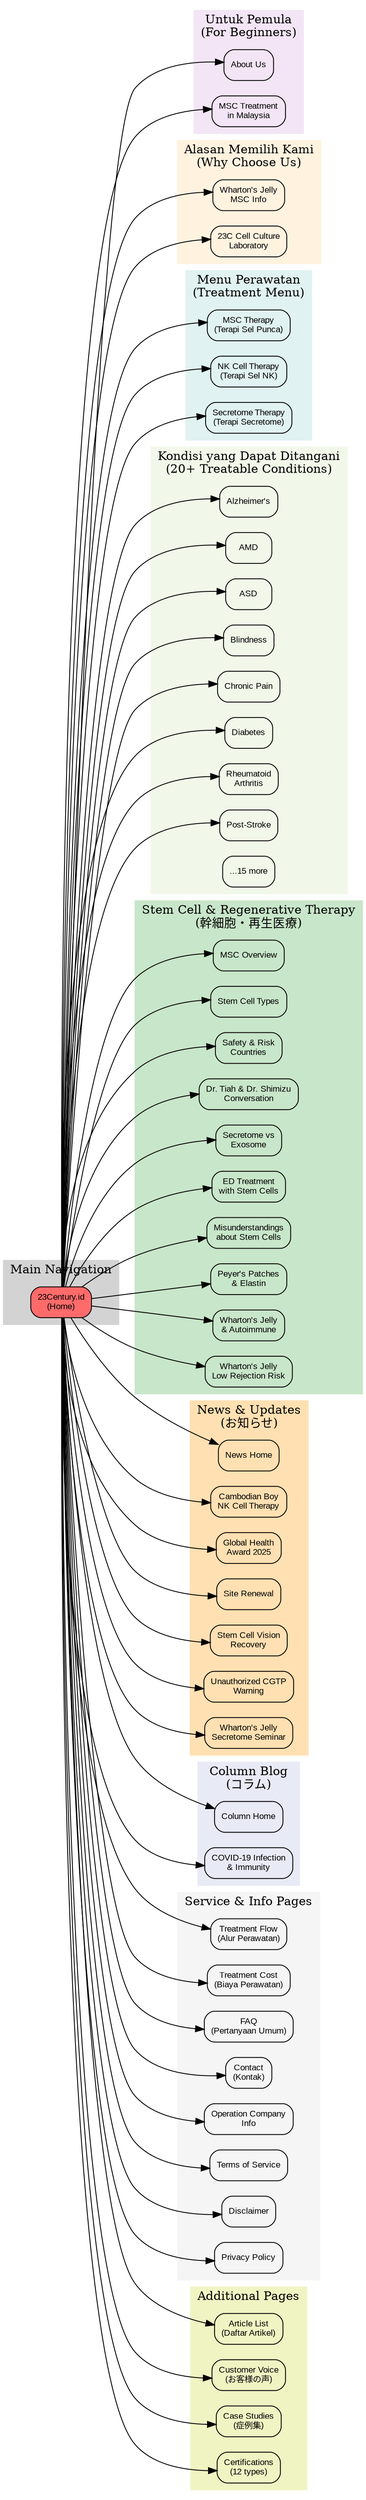 // 23Century.id Website Sitemap - Detailed Hierarchical View
// Graphviz dot language format

digraph SitemapDetailed {
  rankdir=LR;
  node [shape=box, style=rounded, fontname="Arial", fontsize=10];
  edge [fontname="Arial", fontsize=8];
  
  subgraph cluster_main {
    label="Main Navigation";
    color=lightgrey;
    style=filled;
    
    root [label="23Century.id\n(Home)", fillcolor="#FF6B6B", style="rounded,filled"];
  }

  subgraph cluster_beginners {
    label="Untuk Pemula\n(For Beginners)";
    color="#F3E5F5";
    style=filled;
    
    about [label="About Us", fillcolor="#FCE4EC"];
    malaysia [label="MSC Treatment\nin Malaysia", fillcolor="#FCE4EC"];
  }

  subgraph cluster_why_us {
    label="Alasan Memilih Kami\n(Why Choose Us)";
    color="#FFF3E0";
    style=filled;
    
    wj_info [label="Wharton's Jelly\nMSC Info", fillcolor="#FFECB3"];
    lab_info [label="23C Cell Culture\nLaboratory", fillcolor="#FFECB3"];
  }

  subgraph cluster_treatments {
    label="Menu Perawatan\n(Treatment Menu)";
    color="#E0F2F1";
    style=filled;
    
    msc_therapy [label="MSC Therapy\n(Terapi Sel Punca)", fillcolor="#B2DFDB"];
    nk_therapy [label="NK Cell Therapy\n(Terapi Sel NK)", fillcolor="#B2DFDB"];
    secretome_therapy [label="Secretome Therapy\n(Terapi Secretome)", fillcolor="#B2DFDB"];
  }

  subgraph cluster_conditions {
    label="Kondisi yang Dapat Ditangani\n(20+ Treatable Conditions)";
    color="#F1F8E9";
    style=filled;
    
    alz [label="Alzheimer's", fillcolor="#DCEDC8"];
    amd [label="AMD", fillcolor="#DCEDC8"];
    asd [label="ASD", fillcolor="#DCEDC8"];
    blind [label="Blindness", fillcolor="#DCEDC8"];
    pain [label="Chronic Pain", fillcolor="#DCEDC8"];
    diabetes [label="Diabetes", fillcolor="#DCEDC8"];
    ra [label="Rheumatoid\nArthritis", fillcolor="#DCEDC8"];
    stroke [label="Post-Stroke", fillcolor="#DCEDC8"];
    more [label="...15 more", fillcolor="#DCEDC8"];
  }

  subgraph cluster_msc_articles {
    label="Stem Cell & Regenerative Therapy\n(幹細胞・再生医療)";
    color="#C8E6C9";
    style=filled;
    
    msc_overview [label="MSC Overview", fillcolor="#C8E6C9"];
    stem_types [label="Stem Cell Types", fillcolor="#C8E6C9"];
    risk_countries [label="Safety & Risk\nCountries", fillcolor="#C8E6C9"];
    conversation [label="Dr. Tiah & Dr. Shimizu\nConversation", fillcolor="#C8E6C9"];
    secretome_exo [label="Secretome vs\nExosome", fillcolor="#C8E6C9"];
    ed_treatment [label="ED Treatment\nwith Stem Cells", fillcolor="#C8E6C9"];
    misunderstand [label="Misunderstandings\nabout Stem Cells", fillcolor="#C8E6C9"];
    peyers [label="Peyer's Patches\n& Elastin", fillcolor="#C8E6C9"];
    wharton_auto [label="Wharton's Jelly\n& Autoimmune", fillcolor="#C8E6C9"];
    wharton_rejection [label="Wharton's Jelly\nLow Rejection Risk", fillcolor="#C8E6C9"];
  }

  subgraph cluster_news {
    label="News & Updates\n(お知らせ)";
    color="#FFE0B2";
    style=filled;
    
    news_home [label="News Home", fillcolor="#FFE0B2"];
    cambodian_nk [label="Cambodian Boy\nNK Cell Therapy", fillcolor="#FFE0B2"];
    award_2025 [label="Global Health\nAward 2025", fillcolor="#FFE0B2"];
    renewal [label="Site Renewal", fillcolor="#FFE0B2"];
    vision_recovery [label="Stem Cell Vision\nRecovery", fillcolor="#FFE0B2"];
    warning_cgtp [label="Unauthorized CGTP\nWarning", fillcolor="#FFE0B2"];
    seminar_2025 [label="Wharton's Jelly\nSecretome Seminar", fillcolor="#FFE0B2"];
  }

  subgraph cluster_column {
    label="Column Blog\n(コラム)";
    color="#E8EAF6";
    style=filled;
    
    column_home [label="Column Home", fillcolor="#C5CAE9"];
    covid_article [label="COVID-19 Infection\n& Immunity", fillcolor="#C5CAE9"];
  }

  subgraph cluster_utilities {
    label="Service & Info Pages";
    color="#F5F5F5";
    style=filled;
    
    flow [label="Treatment Flow\n(Alur Perawatan)", fillcolor="#EEEEEE"];
    price [label="Treatment Cost\n(Biaya Perawatan)", fillcolor="#EEEEEE"];
    faq [label="FAQ\n(Pertanyaan Umum)", fillcolor="#EEEEEE"];
    contact [label="Contact\n(Kontak)", fillcolor="#EEEEEE"];
    operation [label="Operation Company\nInfo", fillcolor="#EEEEEE"];
    terms [label="Terms of Service", fillcolor="#EEEEEE"];
    disclaimer [label="Disclaimer", fillcolor="#EEEEEE"];
    privacy [label="Privacy Policy", fillcolor="#EEEEEE"];
  }

  subgraph cluster_extras {
    label="Additional Pages";
    color="#F0F4C3";
    style=filled;
    
    article_list [label="Article List\n(Daftar Artikel)", fillcolor="#F0F4C3"];
    voice [label="Customer Voice\n(お客様の声)", fillcolor="#F0F4C3"];
    cases [label="Case Studies\n(症例集)", fillcolor="#F0F4C3"];
    certs [label="Certifications\n(12 types)", fillcolor="#F0F4C3"];
  }

  // Connections from root
  root -> about;
  root -> malaysia;
  root -> wj_info;
  root -> lab_info;
  root -> msc_therapy;
  root -> nk_therapy;
  root -> secretome_therapy;
  root -> alz;
  root -> amd;
  root -> asd;
  root -> blind;
  root -> pain;
  root -> diabetes;
  root -> ra;
  root -> stroke;
  root -> msc_overview;
  root -> stem_types;
  root -> risk_countries;
  root -> conversation;
  root -> secretome_exo;
  root -> ed_treatment;
  root -> misunderstand;
  root -> peyers;
  root -> wharton_auto;
  root -> wharton_rejection;
  root -> news_home;
  root -> cambodian_nk;
  root -> award_2025;
  root -> renewal;
  root -> vision_recovery;
  root -> warning_cgtp;
  root -> seminar_2025;
  root -> column_home;
  root -> covid_article;
  root -> flow;
  root -> price;
  root -> faq;
  root -> contact;
  root -> operation;
  root -> terms;
  root -> disclaimer;
  root -> privacy;
  root -> article_list;
  root -> voice;
  root -> cases;
  root -> certs;
}
